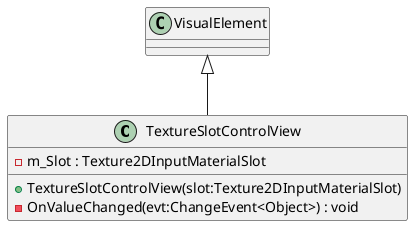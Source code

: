 @startuml
class TextureSlotControlView {
    - m_Slot : Texture2DInputMaterialSlot
    + TextureSlotControlView(slot:Texture2DInputMaterialSlot)
    - OnValueChanged(evt:ChangeEvent<Object>) : void
}
VisualElement <|-- TextureSlotControlView
@enduml
